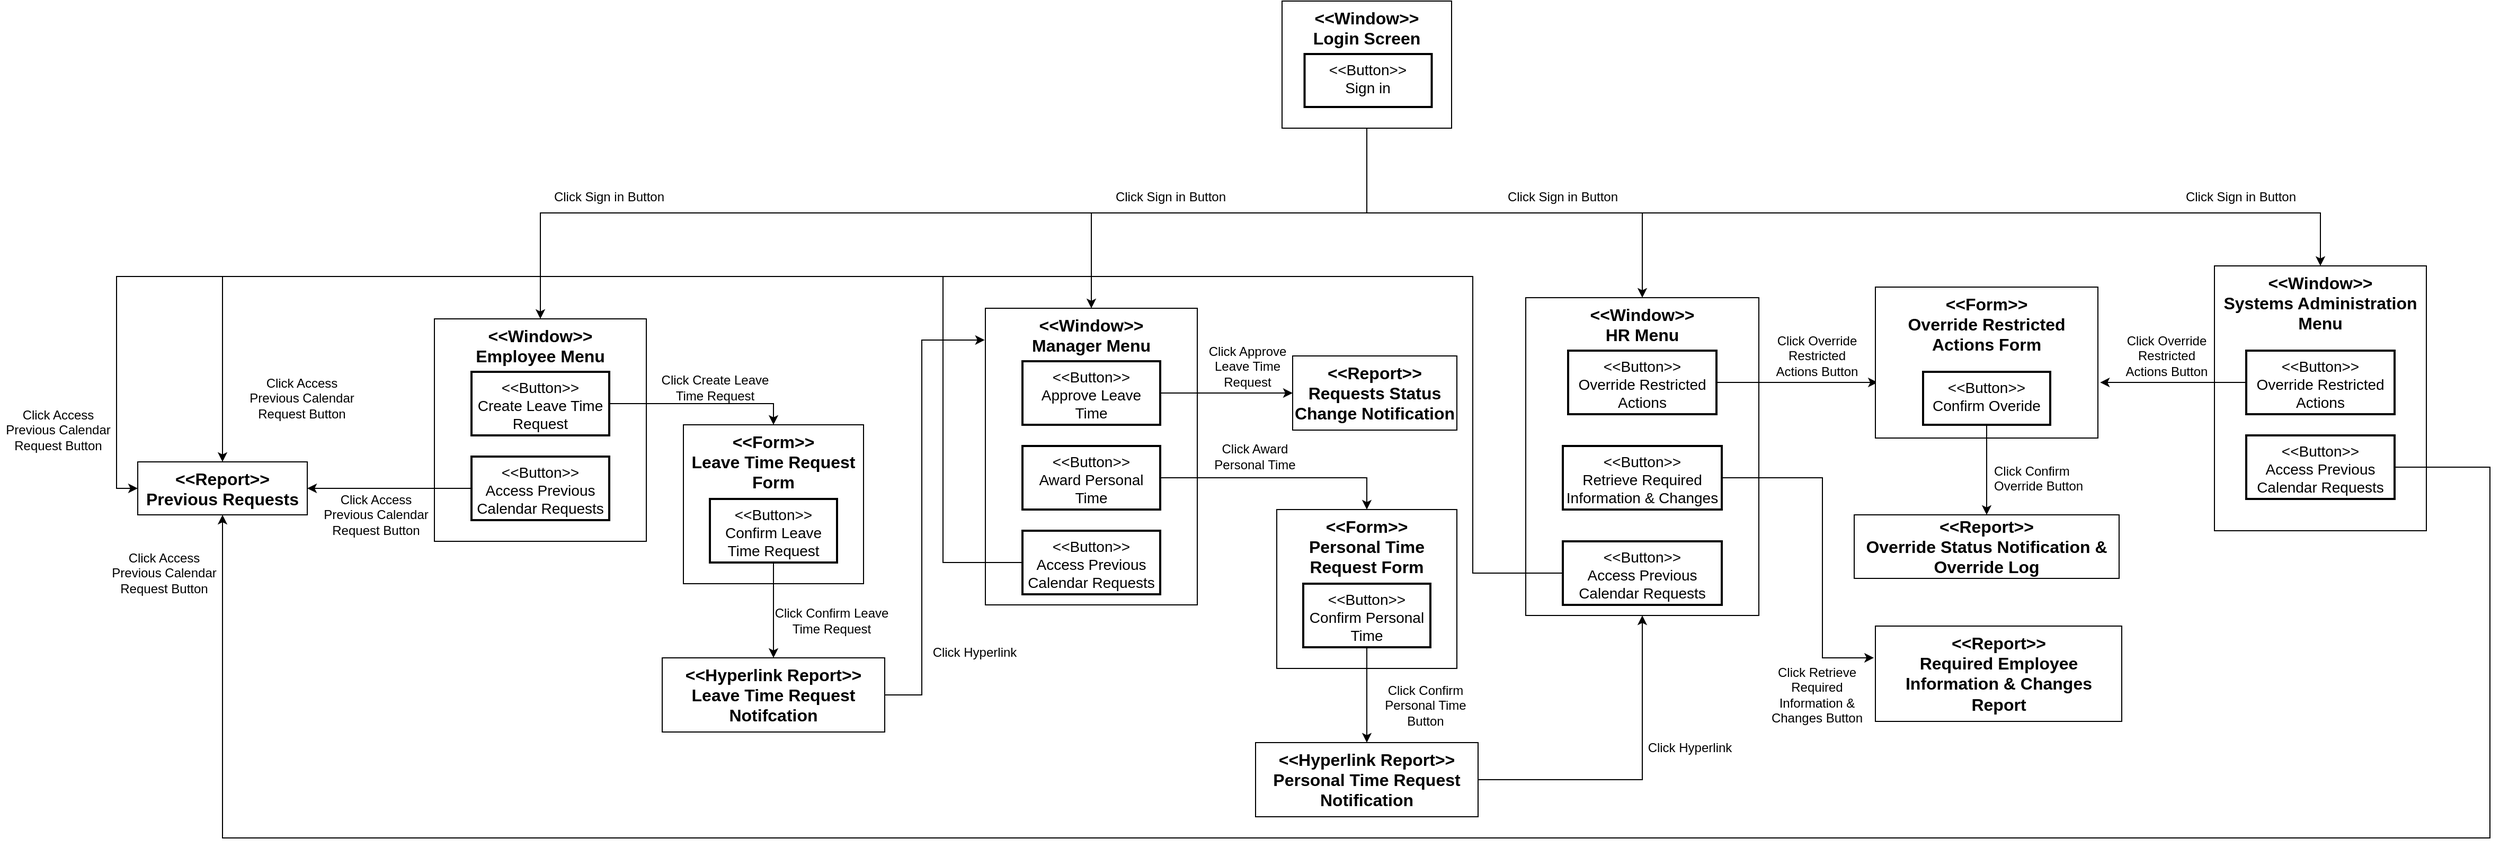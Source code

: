 <mxfile version="15.9.1" type="google"><diagram id="McnxQlQaAm7PtaplwJML" name="WND"><mxGraphModel dx="1310" dy="752" grid="1" gridSize="10" guides="1" tooltips="1" connect="1" arrows="1" fold="1" page="1" pageScale="1" pageWidth="850" pageHeight="1100" math="0" shadow="0"><root><mxCell id="0"/><mxCell id="1" parent="0"/><mxCell id="BNcfRxyHFr8R7VohR9qs-1" value="&lt;b style=&quot;font-size: 16px&quot;&gt;&amp;lt;&amp;lt;Window&amp;gt;&amp;gt;&lt;br&gt;Login Screen&lt;/b&gt;" style="rounded=0;whiteSpace=wrap;html=1;verticalAlign=top;" parent="1" vertex="1"><mxGeometry x="740" y="80" width="160" height="120" as="geometry"/></mxCell><mxCell id="BNcfRxyHFr8R7VohR9qs-2" value="&lt;font style=&quot;font-size: 14px&quot;&gt;&amp;lt;&amp;lt;Button&amp;gt;&amp;gt;&lt;br&gt;Sign in&lt;/font&gt;" style="rounded=0;whiteSpace=wrap;html=1;verticalAlign=top;strokeWidth=2;" parent="1" vertex="1"><mxGeometry x="761.25" y="130" width="120" height="50" as="geometry"/></mxCell><mxCell id="BNcfRxyHFr8R7VohR9qs-3" value="&lt;b style=&quot;font-size: 16px&quot;&gt;&amp;lt;&amp;lt;Window&amp;gt;&amp;gt;&lt;br&gt;Employee Menu&lt;/b&gt;" style="rounded=0;whiteSpace=wrap;html=1;strokeWidth=1;verticalAlign=top;" parent="1" vertex="1"><mxGeometry x="-60" y="380" width="200" height="210" as="geometry"/></mxCell><mxCell id="BNcfRxyHFr8R7VohR9qs-4" value="&lt;b style=&quot;font-size: 16px&quot;&gt;&amp;lt;&amp;lt;Window&amp;gt;&amp;gt;&lt;br&gt;HR Menu&lt;/b&gt;" style="rounded=0;whiteSpace=wrap;html=1;strokeWidth=1;verticalAlign=top;" parent="1" vertex="1"><mxGeometry x="970" y="360" width="220" height="300" as="geometry"/></mxCell><mxCell id="BNcfRxyHFr8R7VohR9qs-5" value="&lt;b style=&quot;font-size: 16px&quot;&gt;&amp;lt;&amp;lt;Window&amp;gt;&amp;gt;&lt;br&gt;Manager Menu&lt;/b&gt;" style="rounded=0;whiteSpace=wrap;html=1;strokeWidth=1;verticalAlign=top;" parent="1" vertex="1"><mxGeometry x="460" y="370" width="200" height="280" as="geometry"/></mxCell><mxCell id="BNcfRxyHFr8R7VohR9qs-6" value="&lt;font style=&quot;font-size: 16px&quot;&gt;&lt;b&gt;&amp;lt;&amp;lt;Window&amp;gt;&amp;gt;&lt;br&gt;Systems Administration Menu&lt;/b&gt;&lt;/font&gt;" style="rounded=0;whiteSpace=wrap;html=1;strokeWidth=1;verticalAlign=top;" parent="1" vertex="1"><mxGeometry x="1620" y="330" width="200" height="250" as="geometry"/></mxCell><mxCell id="BNcfRxyHFr8R7VohR9qs-7" value="&lt;font style=&quot;font-size: 14px&quot;&gt;&amp;lt;&amp;lt;Button&amp;gt;&amp;gt;&lt;br&gt;Create Leave Time Request&lt;/font&gt;" style="rounded=0;whiteSpace=wrap;html=1;verticalAlign=top;strokeWidth=2;" parent="1" vertex="1"><mxGeometry x="-25" y="430" width="130" height="60" as="geometry"/></mxCell><mxCell id="BNcfRxyHFr8R7VohR9qs-8" value="&lt;font style=&quot;font-size: 14px&quot;&gt;&amp;lt;&amp;lt;Button&amp;gt;&amp;gt;&lt;br&gt;Access Previous Calendar Requests&lt;/font&gt;" style="rounded=0;whiteSpace=wrap;html=1;verticalAlign=top;strokeWidth=2;" parent="1" vertex="1"><mxGeometry x="-25" y="510" width="130" height="60" as="geometry"/></mxCell><mxCell id="BNcfRxyHFr8R7VohR9qs-9" value="&lt;font style=&quot;font-size: 16px&quot;&gt;&lt;b&gt;&amp;lt;&amp;lt;Report&amp;gt;&amp;gt;&lt;br&gt;Previous Requests&lt;/b&gt;&lt;/font&gt;" style="rounded=0;whiteSpace=wrap;html=1;strokeWidth=1;verticalAlign=top;" parent="1" vertex="1"><mxGeometry x="-340" y="515" width="160" height="50" as="geometry"/></mxCell><mxCell id="BNcfRxyHFr8R7VohR9qs-10" value="" style="endArrow=classic;html=1;rounded=0;exitX=0;exitY=0.5;exitDx=0;exitDy=0;entryX=1;entryY=0.5;entryDx=0;entryDy=0;" parent="1" source="BNcfRxyHFr8R7VohR9qs-8" target="BNcfRxyHFr8R7VohR9qs-9" edge="1"><mxGeometry width="50" height="50" relative="1" as="geometry"><mxPoint x="620" y="410" as="sourcePoint"/><mxPoint x="670" y="360" as="targetPoint"/></mxGeometry></mxCell><mxCell id="BNcfRxyHFr8R7VohR9qs-11" value="&lt;font style=&quot;font-size: 16px&quot;&gt;&lt;b&gt;&amp;lt;&amp;lt;Form&amp;gt;&amp;gt;&lt;br&gt;Leave Time Request Form&lt;/b&gt;&lt;/font&gt;" style="rounded=0;whiteSpace=wrap;html=1;strokeWidth=1;verticalAlign=top;" parent="1" vertex="1"><mxGeometry x="175" y="480" width="170" height="150" as="geometry"/></mxCell><mxCell id="BNcfRxyHFr8R7VohR9qs-12" value="&lt;font style=&quot;font-size: 14px&quot;&gt;&amp;lt;&amp;lt;Button&amp;gt;&amp;gt;&lt;br&gt;Confirm Leave Time Request&lt;/font&gt;" style="rounded=0;whiteSpace=wrap;html=1;verticalAlign=top;strokeWidth=2;" parent="1" vertex="1"><mxGeometry x="200" y="550" width="120" height="60" as="geometry"/></mxCell><mxCell id="BNcfRxyHFr8R7VohR9qs-13" value="" style="endArrow=classic;html=1;rounded=0;exitX=1;exitY=0.5;exitDx=0;exitDy=0;entryX=0.5;entryY=0;entryDx=0;entryDy=0;" parent="1" source="BNcfRxyHFr8R7VohR9qs-7" target="BNcfRxyHFr8R7VohR9qs-11" edge="1"><mxGeometry width="50" height="50" relative="1" as="geometry"><mxPoint x="620" y="410" as="sourcePoint"/><mxPoint x="670" y="360" as="targetPoint"/><Array as="points"><mxPoint x="260" y="460"/></Array></mxGeometry></mxCell><mxCell id="BNcfRxyHFr8R7VohR9qs-14" value="" style="endArrow=classic;html=1;rounded=0;exitX=0.5;exitY=1;exitDx=0;exitDy=0;entryX=0.5;entryY=0;entryDx=0;entryDy=0;" parent="1" source="BNcfRxyHFr8R7VohR9qs-12" target="BNcfRxyHFr8R7VohR9qs-15" edge="1"><mxGeometry width="50" height="50" relative="1" as="geometry"><mxPoint x="620" y="410" as="sourcePoint"/><mxPoint x="260" y="680" as="targetPoint"/></mxGeometry></mxCell><mxCell id="BNcfRxyHFr8R7VohR9qs-15" value="&lt;font style=&quot;font-size: 16px&quot;&gt;&lt;b&gt;&amp;lt;&amp;lt;Hyperlink Report&amp;gt;&amp;gt;&lt;br&gt;Leave Time Request Notifcation&lt;/b&gt;&lt;/font&gt;" style="rounded=0;whiteSpace=wrap;html=1;strokeWidth=1;verticalAlign=top;" parent="1" vertex="1"><mxGeometry x="155" y="700" width="210" height="70" as="geometry"/></mxCell><mxCell id="BNcfRxyHFr8R7VohR9qs-16" value="" style="endArrow=classic;html=1;rounded=0;exitX=1;exitY=0.5;exitDx=0;exitDy=0;entryX=-0.003;entryY=0.107;entryDx=0;entryDy=0;entryPerimeter=0;" parent="1" source="BNcfRxyHFr8R7VohR9qs-15" target="BNcfRxyHFr8R7VohR9qs-5" edge="1"><mxGeometry width="50" height="50" relative="1" as="geometry"><mxPoint x="620" y="410" as="sourcePoint"/><mxPoint x="670" y="360" as="targetPoint"/><Array as="points"><mxPoint x="400" y="735"/><mxPoint x="400" y="400"/></Array></mxGeometry></mxCell><mxCell id="BNcfRxyHFr8R7VohR9qs-18" value="&lt;font style=&quot;font-size: 14px&quot;&gt;&amp;lt;&amp;lt;Button&amp;gt;&amp;gt;&lt;br&gt;Approve Leave &lt;br&gt;Time&lt;/font&gt;" style="rounded=0;whiteSpace=wrap;html=1;verticalAlign=top;strokeWidth=2;" parent="1" vertex="1"><mxGeometry x="495" y="420" width="130" height="60" as="geometry"/></mxCell><mxCell id="BNcfRxyHFr8R7VohR9qs-19" value="&lt;font style=&quot;font-size: 14px&quot;&gt;&amp;lt;&amp;lt;Button&amp;gt;&amp;gt;&lt;br&gt;Award Personal &lt;br&gt;Time&lt;/font&gt;" style="rounded=0;whiteSpace=wrap;html=1;verticalAlign=top;strokeWidth=2;" parent="1" vertex="1"><mxGeometry x="495" y="500" width="130" height="60" as="geometry"/></mxCell><mxCell id="BNcfRxyHFr8R7VohR9qs-20" value="&lt;font style=&quot;font-size: 14px&quot;&gt;&amp;lt;&amp;lt;Button&amp;gt;&amp;gt;&lt;br&gt;Access Previous Calendar Requests&lt;/font&gt;" style="rounded=0;whiteSpace=wrap;html=1;verticalAlign=top;strokeWidth=2;" parent="1" vertex="1"><mxGeometry x="495" y="580" width="130" height="60" as="geometry"/></mxCell><mxCell id="BNcfRxyHFr8R7VohR9qs-21" value="" style="endArrow=classic;html=1;rounded=0;exitX=0;exitY=0.5;exitDx=0;exitDy=0;entryX=0.5;entryY=0;entryDx=0;entryDy=0;" parent="1" source="BNcfRxyHFr8R7VohR9qs-20" target="BNcfRxyHFr8R7VohR9qs-9" edge="1"><mxGeometry width="50" height="50" relative="1" as="geometry"><mxPoint x="620" y="410" as="sourcePoint"/><mxPoint x="670" y="360" as="targetPoint"/><Array as="points"><mxPoint x="420" y="610"/><mxPoint x="420" y="340"/><mxPoint x="10" y="340"/><mxPoint x="-260" y="340"/></Array></mxGeometry></mxCell><mxCell id="BNcfRxyHFr8R7VohR9qs-22" value="&lt;font style=&quot;font-size: 16px&quot;&gt;&lt;b&gt;&amp;lt;&amp;lt;Form&amp;gt;&amp;gt;&lt;br&gt;Personal Time Request Form&lt;/b&gt;&lt;/font&gt;" style="rounded=0;whiteSpace=wrap;html=1;strokeWidth=1;verticalAlign=top;" parent="1" vertex="1"><mxGeometry x="735" y="560" width="170" height="150" as="geometry"/></mxCell><mxCell id="BNcfRxyHFr8R7VohR9qs-23" value="&lt;font style=&quot;font-size: 14px&quot;&gt;&amp;lt;&amp;lt;Button&amp;gt;&amp;gt;&lt;br&gt;Confirm Personal Time&lt;/font&gt;" style="rounded=0;whiteSpace=wrap;html=1;verticalAlign=top;strokeWidth=2;" parent="1" vertex="1"><mxGeometry x="760" y="630" width="120" height="60" as="geometry"/></mxCell><mxCell id="BNcfRxyHFr8R7VohR9qs-24" value="" style="endArrow=classic;html=1;rounded=0;exitX=1;exitY=0.5;exitDx=0;exitDy=0;entryX=0.5;entryY=0;entryDx=0;entryDy=0;" parent="1" source="BNcfRxyHFr8R7VohR9qs-19" target="BNcfRxyHFr8R7VohR9qs-22" edge="1"><mxGeometry width="50" height="50" relative="1" as="geometry"><mxPoint x="620" y="410" as="sourcePoint"/><mxPoint x="670" y="360" as="targetPoint"/><Array as="points"><mxPoint x="820" y="530"/></Array></mxGeometry></mxCell><mxCell id="BNcfRxyHFr8R7VohR9qs-26" value="&lt;b style=&quot;font-size: 16px&quot;&gt;&amp;lt;&amp;lt;Report&amp;gt;&amp;gt;&lt;br&gt;Requests Status Change Notification&lt;/b&gt;" style="rounded=0;whiteSpace=wrap;html=1;strokeWidth=1;verticalAlign=top;" parent="1" vertex="1"><mxGeometry x="750" y="415" width="155" height="70" as="geometry"/></mxCell><mxCell id="BNcfRxyHFr8R7VohR9qs-27" value="" style="endArrow=classic;html=1;rounded=0;exitX=1;exitY=0.5;exitDx=0;exitDy=0;entryX=0;entryY=0.5;entryDx=0;entryDy=0;" parent="1" source="BNcfRxyHFr8R7VohR9qs-18" target="BNcfRxyHFr8R7VohR9qs-26" edge="1"><mxGeometry width="50" height="50" relative="1" as="geometry"><mxPoint x="630" y="540" as="sourcePoint"/><mxPoint x="720" y="615" as="targetPoint"/></mxGeometry></mxCell><mxCell id="BNcfRxyHFr8R7VohR9qs-29" value="&lt;font style=&quot;font-size: 16px&quot;&gt;&lt;b&gt;&amp;lt;&amp;lt;Hyperlink Report&amp;gt;&amp;gt;&lt;br&gt;Personal Time Request Notification&lt;/b&gt;&lt;/font&gt;&lt;br&gt;&lt;span style=&quot;color: rgba(0 , 0 , 0 , 0) ; font-family: monospace ; font-size: 0px&quot;&gt;%3CmxGraphModel%3E%3Croot%3E%3CmxCell%20id%3D%220%22%2F%3E%3CmxCell%20id%3D%221%22%20parent%3D%220%22%2F%3E%3CmxCell%20id%3D%222%22%20value%3D%22%22%20style%3D%22endArrow%3Dclassic%3Bhtml%3D1%3Brounded%3D0%3BexitX%3D1%3BexitY%3D0.5%3BexitDx%3D0%3BexitDy%3D0%3BentryX%3D0%3BentryY%3D0.5%3BentryDx%3D0%3BentryDy%3D0%3B%22%20edge%3D%221%22%20parent%3D%221%22%3E%3CmxGeometry%20width%3D%2250%22%20height%3D%2250%22%20relative%3D%221%22%20as%3D%22geometry%22%3E%3CmxPoint%20x%3D%22620%22%20y%3D%22530%22%20as%3D%22sourcePoint%22%2F%3E%3CmxPoint%20x%3D%22710%22%20y%3D%22605%22%20as%3D%22targetPoint%22%2F%3E%3C%2FmxGeometry%3E%3C%2FmxCell%3E%3C%2Froot%3E%3C%2FmxGraphModel%3&lt;br&gt;&lt;br&gt;&lt;/span&gt;" style="rounded=0;whiteSpace=wrap;html=1;strokeWidth=1;verticalAlign=top;" parent="1" vertex="1"><mxGeometry x="715" y="780" width="210" height="70" as="geometry"/></mxCell><mxCell id="BNcfRxyHFr8R7VohR9qs-30" value="" style="endArrow=classic;html=1;rounded=0;exitX=0.5;exitY=1;exitDx=0;exitDy=0;entryX=0.5;entryY=0;entryDx=0;entryDy=0;" parent="1" source="BNcfRxyHFr8R7VohR9qs-23" target="BNcfRxyHFr8R7VohR9qs-29" edge="1"><mxGeometry width="50" height="50" relative="1" as="geometry"><mxPoint x="620" y="410" as="sourcePoint"/><mxPoint x="670" y="360" as="targetPoint"/></mxGeometry></mxCell><mxCell id="BNcfRxyHFr8R7VohR9qs-31" value="&lt;font style=&quot;font-size: 14px&quot;&gt;&amp;lt;&amp;lt;Button&amp;gt;&amp;gt;&lt;br&gt;Override Restricted Actions&lt;/font&gt;" style="rounded=0;whiteSpace=wrap;html=1;verticalAlign=top;strokeWidth=2;" parent="1" vertex="1"><mxGeometry x="1010" y="410" width="140" height="60" as="geometry"/></mxCell><mxCell id="BNcfRxyHFr8R7VohR9qs-32" value="&lt;font style=&quot;font-size: 14px&quot;&gt;&amp;lt;&amp;lt;Button&amp;gt;&amp;gt;&lt;br&gt;Retrieve Required Information &amp;amp; Changes&lt;/font&gt;" style="rounded=0;whiteSpace=wrap;html=1;verticalAlign=top;strokeWidth=2;" parent="1" vertex="1"><mxGeometry x="1005" y="500" width="150" height="60" as="geometry"/></mxCell><mxCell id="BNcfRxyHFr8R7VohR9qs-33" value="&lt;font style=&quot;font-size: 14px&quot;&gt;&amp;lt;&amp;lt;Button&amp;gt;&amp;gt;&lt;br&gt;Access Previous Calendar Requests&lt;/font&gt;" style="rounded=0;whiteSpace=wrap;html=1;verticalAlign=top;strokeWidth=2;" parent="1" vertex="1"><mxGeometry x="1005" y="590" width="150" height="60" as="geometry"/></mxCell><mxCell id="BNcfRxyHFr8R7VohR9qs-34" value="&lt;font style=&quot;font-size: 14px&quot;&gt;&amp;lt;&amp;lt;Button&amp;gt;&amp;gt;&lt;br&gt;Override Restricted Actions&lt;/font&gt;" style="rounded=0;whiteSpace=wrap;html=1;verticalAlign=top;strokeWidth=2;" parent="1" vertex="1"><mxGeometry x="1650" y="410" width="140" height="60" as="geometry"/></mxCell><mxCell id="BNcfRxyHFr8R7VohR9qs-35" value="&lt;font style=&quot;font-size: 14px&quot;&gt;&amp;lt;&amp;lt;Button&amp;gt;&amp;gt;&lt;br&gt;Access Previous Calendar Requests&lt;/font&gt;" style="rounded=0;whiteSpace=wrap;html=1;verticalAlign=top;strokeWidth=2;" parent="1" vertex="1"><mxGeometry x="1650" y="490" width="140" height="60" as="geometry"/></mxCell><mxCell id="BNcfRxyHFr8R7VohR9qs-36" value="" style="endArrow=classic;html=1;rounded=0;exitX=1;exitY=0.5;exitDx=0;exitDy=0;entryX=0.01;entryY=0.632;entryDx=0;entryDy=0;entryPerimeter=0;" parent="1" source="BNcfRxyHFr8R7VohR9qs-31" target="BNcfRxyHFr8R7VohR9qs-37" edge="1"><mxGeometry width="50" height="50" relative="1" as="geometry"><mxPoint x="960" y="410" as="sourcePoint"/><mxPoint x="1240" y="440" as="targetPoint"/></mxGeometry></mxCell><mxCell id="BNcfRxyHFr8R7VohR9qs-37" value="&lt;font style=&quot;font-size: 16px&quot;&gt;&lt;b&gt;&amp;lt;&amp;lt;Form&amp;gt;&amp;gt;&lt;br&gt;Override Restricted Actions Form&lt;/b&gt;&lt;/font&gt;" style="rounded=0;whiteSpace=wrap;html=1;strokeWidth=1;verticalAlign=top;" parent="1" vertex="1"><mxGeometry x="1300" y="350" width="210" height="142.5" as="geometry"/></mxCell><mxCell id="BNcfRxyHFr8R7VohR9qs-38" value="&lt;font style=&quot;font-size: 14px&quot;&gt;&amp;lt;&amp;lt;Button&amp;gt;&amp;gt;&lt;br&gt;Confirm Overide&lt;/font&gt;" style="rounded=0;whiteSpace=wrap;html=1;verticalAlign=top;strokeWidth=2;" parent="1" vertex="1"><mxGeometry x="1345" y="430" width="120" height="50" as="geometry"/></mxCell><mxCell id="BNcfRxyHFr8R7VohR9qs-39" value="" style="endArrow=classic;html=1;rounded=0;exitX=0;exitY=0.5;exitDx=0;exitDy=0;entryX=0;entryY=0.5;entryDx=0;entryDy=0;" parent="1" source="BNcfRxyHFr8R7VohR9qs-33" target="BNcfRxyHFr8R7VohR9qs-9" edge="1"><mxGeometry width="50" height="50" relative="1" as="geometry"><mxPoint x="960" y="410" as="sourcePoint"/><mxPoint x="1010" y="360" as="targetPoint"/><Array as="points"><mxPoint x="920" y="620"/><mxPoint x="920" y="340"/><mxPoint x="-360" y="340"/><mxPoint x="-360" y="540"/></Array></mxGeometry></mxCell><mxCell id="BNcfRxyHFr8R7VohR9qs-40" value="" style="endArrow=classic;html=1;rounded=0;exitX=1;exitY=0.5;exitDx=0;exitDy=0;entryX=-0.006;entryY=0.333;entryDx=0;entryDy=0;entryPerimeter=0;" parent="1" source="BNcfRxyHFr8R7VohR9qs-32" target="BNcfRxyHFr8R7VohR9qs-41" edge="1"><mxGeometry width="50" height="50" relative="1" as="geometry"><mxPoint x="1130" y="410" as="sourcePoint"/><mxPoint x="1260" y="530" as="targetPoint"/><Array as="points"><mxPoint x="1250" y="530"/><mxPoint x="1250" y="700"/></Array></mxGeometry></mxCell><mxCell id="BNcfRxyHFr8R7VohR9qs-41" value="&lt;font style=&quot;font-size: 16px&quot;&gt;&lt;b&gt;&amp;lt;&amp;lt;Report&amp;gt;&amp;gt;&lt;br&gt;Required Employee Information &amp;amp; Changes Report&lt;/b&gt;&lt;/font&gt;" style="rounded=0;whiteSpace=wrap;html=1;strokeWidth=1;verticalAlign=top;" parent="1" vertex="1"><mxGeometry x="1300" y="670" width="232.5" height="90" as="geometry"/></mxCell><mxCell id="BNcfRxyHFr8R7VohR9qs-42" value="" style="endArrow=classic;html=1;rounded=0;exitX=0;exitY=0.5;exitDx=0;exitDy=0;entryX=1.01;entryY=0.632;entryDx=0;entryDy=0;entryPerimeter=0;" parent="1" source="BNcfRxyHFr8R7VohR9qs-34" target="BNcfRxyHFr8R7VohR9qs-37" edge="1"><mxGeometry width="50" height="50" relative="1" as="geometry"><mxPoint x="1480" y="400" as="sourcePoint"/><mxPoint x="1530" y="350" as="targetPoint"/></mxGeometry></mxCell><mxCell id="BNcfRxyHFr8R7VohR9qs-43" value="" style="endArrow=classic;html=1;rounded=0;exitX=1;exitY=0.5;exitDx=0;exitDy=0;entryX=0.5;entryY=1;entryDx=0;entryDy=0;" parent="1" source="BNcfRxyHFr8R7VohR9qs-35" target="BNcfRxyHFr8R7VohR9qs-9" edge="1"><mxGeometry width="50" height="50" relative="1" as="geometry"><mxPoint x="1480" y="400" as="sourcePoint"/><mxPoint x="1530" y="350" as="targetPoint"/><Array as="points"><mxPoint x="1880" y="520"/><mxPoint x="1880" y="870"/><mxPoint x="-260" y="870"/></Array></mxGeometry></mxCell><mxCell id="BNcfRxyHFr8R7VohR9qs-44" value="" style="endArrow=classic;html=1;rounded=0;exitX=0.5;exitY=1;exitDx=0;exitDy=0;entryX=0.5;entryY=0;entryDx=0;entryDy=0;" parent="1" source="BNcfRxyHFr8R7VohR9qs-1" target="BNcfRxyHFr8R7VohR9qs-3" edge="1"><mxGeometry width="50" height="50" relative="1" as="geometry"><mxPoint x="780" y="400" as="sourcePoint"/><mxPoint x="830" y="350" as="targetPoint"/><Array as="points"><mxPoint x="820" y="280"/><mxPoint x="40" y="280"/></Array></mxGeometry></mxCell><mxCell id="BNcfRxyHFr8R7VohR9qs-45" value="" style="endArrow=classic;html=1;rounded=0;entryX=0.5;entryY=0;entryDx=0;entryDy=0;exitX=0.5;exitY=1;exitDx=0;exitDy=0;" parent="1" source="BNcfRxyHFr8R7VohR9qs-1" target="BNcfRxyHFr8R7VohR9qs-5" edge="1"><mxGeometry width="50" height="50" relative="1" as="geometry"><mxPoint x="810" y="200" as="sourcePoint"/><mxPoint x="50" y="390" as="targetPoint"/><Array as="points"><mxPoint x="820" y="280"/><mxPoint x="560" y="280"/></Array></mxGeometry></mxCell><mxCell id="BNcfRxyHFr8R7VohR9qs-46" value="" style="endArrow=classic;html=1;rounded=0;exitX=0.5;exitY=1;exitDx=0;exitDy=0;entryX=0.5;entryY=0;entryDx=0;entryDy=0;" parent="1" source="BNcfRxyHFr8R7VohR9qs-1" target="BNcfRxyHFr8R7VohR9qs-6" edge="1"><mxGeometry width="50" height="50" relative="1" as="geometry"><mxPoint x="780" y="400" as="sourcePoint"/><mxPoint x="830" y="350" as="targetPoint"/><Array as="points"><mxPoint x="820" y="280"/><mxPoint x="1720" y="280"/></Array></mxGeometry></mxCell><mxCell id="BNcfRxyHFr8R7VohR9qs-47" value="" style="endArrow=classic;html=1;rounded=0;exitX=0.5;exitY=1;exitDx=0;exitDy=0;entryX=0.5;entryY=0;entryDx=0;entryDy=0;" parent="1" source="BNcfRxyHFr8R7VohR9qs-1" target="BNcfRxyHFr8R7VohR9qs-4" edge="1"><mxGeometry width="50" height="50" relative="1" as="geometry"><mxPoint x="830" y="210" as="sourcePoint"/><mxPoint x="1730" y="370" as="targetPoint"/><Array as="points"><mxPoint x="820" y="280"/><mxPoint x="1080" y="280"/></Array></mxGeometry></mxCell><mxCell id="BNcfRxyHFr8R7VohR9qs-48" value="Click Sign in Button" style="text;html=1;strokeColor=none;fillColor=none;align=center;verticalAlign=middle;whiteSpace=wrap;rounded=0;" parent="1" vertex="1"><mxGeometry x="940" y="250" width="130" height="30" as="geometry"/></mxCell><mxCell id="BNcfRxyHFr8R7VohR9qs-49" value="Click Sign in Button" style="text;html=1;strokeColor=none;fillColor=none;align=center;verticalAlign=middle;whiteSpace=wrap;rounded=0;" parent="1" vertex="1"><mxGeometry x="1580" y="250" width="130" height="30" as="geometry"/></mxCell><mxCell id="BNcfRxyHFr8R7VohR9qs-50" value="Click Sign in Button" style="text;html=1;strokeColor=none;fillColor=none;align=center;verticalAlign=middle;whiteSpace=wrap;rounded=0;" parent="1" vertex="1"><mxGeometry x="570" y="250" width="130" height="30" as="geometry"/></mxCell><mxCell id="BNcfRxyHFr8R7VohR9qs-51" value="Click Sign in Button" style="text;html=1;strokeColor=none;fillColor=none;align=center;verticalAlign=middle;whiteSpace=wrap;rounded=0;" parent="1" vertex="1"><mxGeometry x="40" y="250" width="130" height="30" as="geometry"/></mxCell><mxCell id="BNcfRxyHFr8R7VohR9qs-52" value="Click Create Leave Time Request" style="text;html=1;strokeColor=none;fillColor=none;align=center;verticalAlign=middle;whiteSpace=wrap;rounded=0;" parent="1" vertex="1"><mxGeometry x="150" y="430" width="110" height="30" as="geometry"/></mxCell><mxCell id="BNcfRxyHFr8R7VohR9qs-53" value="Click Access Previous Calendar Request Button" style="text;html=1;strokeColor=none;fillColor=none;align=center;verticalAlign=middle;whiteSpace=wrap;rounded=0;" parent="1" vertex="1"><mxGeometry x="-170" y="550" width="110" height="30" as="geometry"/></mxCell><mxCell id="BNcfRxyHFr8R7VohR9qs-54" value="Click Access Previous Calendar Request Button" style="text;html=1;strokeColor=none;fillColor=none;align=center;verticalAlign=middle;whiteSpace=wrap;rounded=0;" parent="1" vertex="1"><mxGeometry x="-240" y="440" width="110" height="30" as="geometry"/></mxCell><mxCell id="BNcfRxyHFr8R7VohR9qs-55" value="Click Access Previous Calendar Request Button" style="text;html=1;strokeColor=none;fillColor=none;align=center;verticalAlign=middle;whiteSpace=wrap;rounded=0;" parent="1" vertex="1"><mxGeometry x="-470" y="470" width="110" height="30" as="geometry"/></mxCell><mxCell id="BNcfRxyHFr8R7VohR9qs-56" value="Click Access Previous Calendar Request Button" style="text;html=1;strokeColor=none;fillColor=none;align=center;verticalAlign=middle;whiteSpace=wrap;rounded=0;" parent="1" vertex="1"><mxGeometry x="-370" y="605" width="110" height="30" as="geometry"/></mxCell><mxCell id="BNcfRxyHFr8R7VohR9qs-57" value="Click Confirm Leave Time Request" style="text;html=1;strokeColor=none;fillColor=none;align=center;verticalAlign=middle;whiteSpace=wrap;rounded=0;" parent="1" vertex="1"><mxGeometry x="260" y="650" width="110" height="30" as="geometry"/></mxCell><mxCell id="BNcfRxyHFr8R7VohR9qs-58" value="Click Hyperlink" style="text;html=1;strokeColor=none;fillColor=none;align=center;verticalAlign=middle;whiteSpace=wrap;rounded=0;" parent="1" vertex="1"><mxGeometry x="400" y="680" width="100" height="30" as="geometry"/></mxCell><mxCell id="BNcfRxyHFr8R7VohR9qs-59" value="Click Approve Leave Time Request" style="text;html=1;strokeColor=none;fillColor=none;align=center;verticalAlign=middle;whiteSpace=wrap;rounded=0;" parent="1" vertex="1"><mxGeometry x="652.5" y="410" width="108.75" height="30" as="geometry"/></mxCell><mxCell id="BNcfRxyHFr8R7VohR9qs-61" value="Click Award Personal Time" style="text;html=1;strokeColor=none;fillColor=none;align=center;verticalAlign=middle;whiteSpace=wrap;rounded=0;" parent="1" vertex="1"><mxGeometry x="660" y="495" width="108.75" height="30" as="geometry"/></mxCell><mxCell id="BNcfRxyHFr8R7VohR9qs-62" value="Click Confirm Personal Time Button" style="text;html=1;strokeColor=none;fillColor=none;align=center;verticalAlign=middle;whiteSpace=wrap;rounded=0;" parent="1" vertex="1"><mxGeometry x="821.25" y="730" width="108.75" height="30" as="geometry"/></mxCell><mxCell id="BNcfRxyHFr8R7VohR9qs-63" value="" style="endArrow=classic;html=1;rounded=0;exitX=1;exitY=0.5;exitDx=0;exitDy=0;entryX=0.5;entryY=1;entryDx=0;entryDy=0;" parent="1" source="BNcfRxyHFr8R7VohR9qs-29" target="BNcfRxyHFr8R7VohR9qs-4" edge="1"><mxGeometry width="50" height="50" relative="1" as="geometry"><mxPoint x="10" y="510" as="sourcePoint"/><mxPoint x="60" y="460" as="targetPoint"/><Array as="points"><mxPoint x="1080" y="815"/></Array></mxGeometry></mxCell><mxCell id="BNcfRxyHFr8R7VohR9qs-64" value="Click Hyperlink" style="text;html=1;strokeColor=none;fillColor=none;align=center;verticalAlign=middle;whiteSpace=wrap;rounded=0;" parent="1" vertex="1"><mxGeometry x="1080" y="770" width="90" height="30" as="geometry"/></mxCell><mxCell id="BNcfRxyHFr8R7VohR9qs-65" value="Click Override Restricted Actions Button" style="text;html=1;strokeColor=none;fillColor=none;align=center;verticalAlign=middle;whiteSpace=wrap;rounded=0;" parent="1" vertex="1"><mxGeometry x="1200" y="400" width="90" height="30" as="geometry"/></mxCell><mxCell id="BNcfRxyHFr8R7VohR9qs-66" value="Click Override Restricted Actions Button" style="text;html=1;strokeColor=none;fillColor=none;align=center;verticalAlign=middle;whiteSpace=wrap;rounded=0;" parent="1" vertex="1"><mxGeometry x="1530" y="400" width="90" height="30" as="geometry"/></mxCell><mxCell id="BNcfRxyHFr8R7VohR9qs-67" value="Click Retrieve Required Information &amp;amp; Changes Button" style="text;html=1;strokeColor=none;fillColor=none;align=center;verticalAlign=middle;whiteSpace=wrap;rounded=0;" parent="1" vertex="1"><mxGeometry x="1190" y="720" width="110" height="30" as="geometry"/></mxCell><mxCell id="qZjch3B6GyTaI7EreiEF-1" value="" style="endArrow=classic;html=1;rounded=0;exitX=0.5;exitY=1;exitDx=0;exitDy=0;" edge="1" parent="1" source="BNcfRxyHFr8R7VohR9qs-38" target="qZjch3B6GyTaI7EreiEF-2"><mxGeometry width="50" height="50" relative="1" as="geometry"><mxPoint x="1350" y="410" as="sourcePoint"/><mxPoint x="1400" y="360" as="targetPoint"/></mxGeometry></mxCell><mxCell id="qZjch3B6GyTaI7EreiEF-2" value="&lt;b style=&quot;font-size: 16px&quot;&gt;&amp;lt;&amp;lt;Report&amp;gt;&amp;gt;&lt;br&gt;Override Status Notification &amp;amp; Override Log&lt;br&gt;&lt;/b&gt;" style="rounded=0;whiteSpace=wrap;html=1;" vertex="1" parent="1"><mxGeometry x="1280" y="565" width="250" height="60" as="geometry"/></mxCell><mxCell id="qZjch3B6GyTaI7EreiEF-3" value="&lt;span style=&quot;color: rgb(0 , 0 , 0) ; font-family: &amp;#34;helvetica&amp;#34; ; font-size: 12px ; font-style: normal ; font-weight: 400 ; letter-spacing: normal ; text-align: center ; text-indent: 0px ; text-transform: none ; word-spacing: 0px ; display: inline ; float: none ; background-color: rgb(255 , 255 , 255)&quot;&gt;Click Confirm Override Button&lt;/span&gt;" style="text;whiteSpace=wrap;html=1;" vertex="1" parent="1"><mxGeometry x="1410" y="510" width="100" height="30" as="geometry"/></mxCell></root></mxGraphModel></diagram></mxfile>